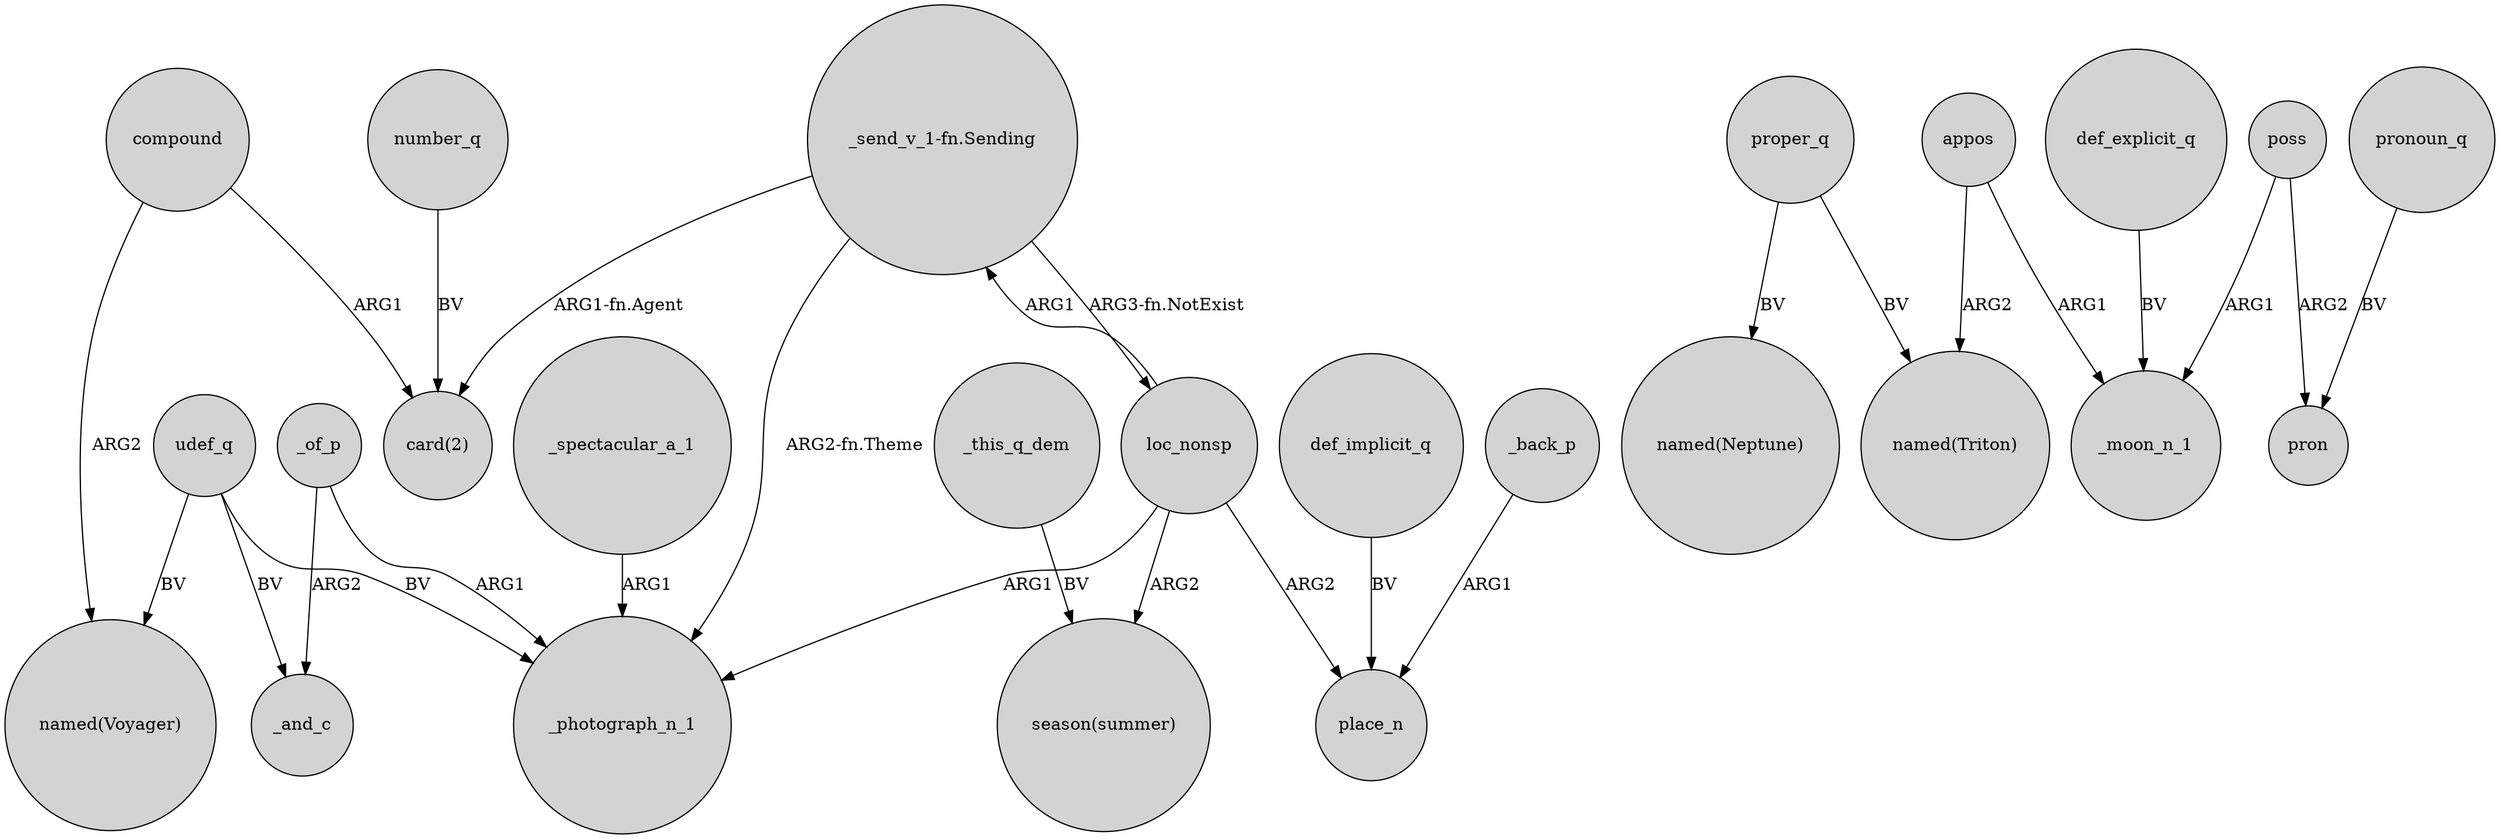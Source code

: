 digraph {
	node [shape=circle style=filled]
	compound -> "named(Voyager)" [label=ARG2]
	_this_q_dem -> "season(summer)" [label=BV]
	proper_q -> "named(Neptune)" [label=BV]
	poss -> _moon_n_1 [label=ARG1]
	poss -> pron [label=ARG2]
	def_explicit_q -> _moon_n_1 [label=BV]
	_of_p -> _and_c [label=ARG2]
	"_send_v_1-fn.Sending" -> _photograph_n_1 [label="ARG2-fn.Theme"]
	def_implicit_q -> place_n [label=BV]
	_of_p -> _photograph_n_1 [label=ARG1]
	pronoun_q -> pron [label=BV]
	"_send_v_1-fn.Sending" -> loc_nonsp [label="ARG3-fn.NotExist"]
	udef_q -> _photograph_n_1 [label=BV]
	_spectacular_a_1 -> _photograph_n_1 [label=ARG1]
	compound -> "card(2)" [label=ARG1]
	"_send_v_1-fn.Sending" -> "card(2)" [label="ARG1-fn.Agent"]
	loc_nonsp -> _photograph_n_1 [label=ARG1]
	appos -> "named(Triton)" [label=ARG2]
	loc_nonsp -> "season(summer)" [label=ARG2]
	loc_nonsp -> place_n [label=ARG2]
	_back_p -> place_n [label=ARG1]
	udef_q -> "named(Voyager)" [label=BV]
	proper_q -> "named(Triton)" [label=BV]
	loc_nonsp -> "_send_v_1-fn.Sending" [label=ARG1]
	number_q -> "card(2)" [label=BV]
	udef_q -> _and_c [label=BV]
	appos -> _moon_n_1 [label=ARG1]
}
